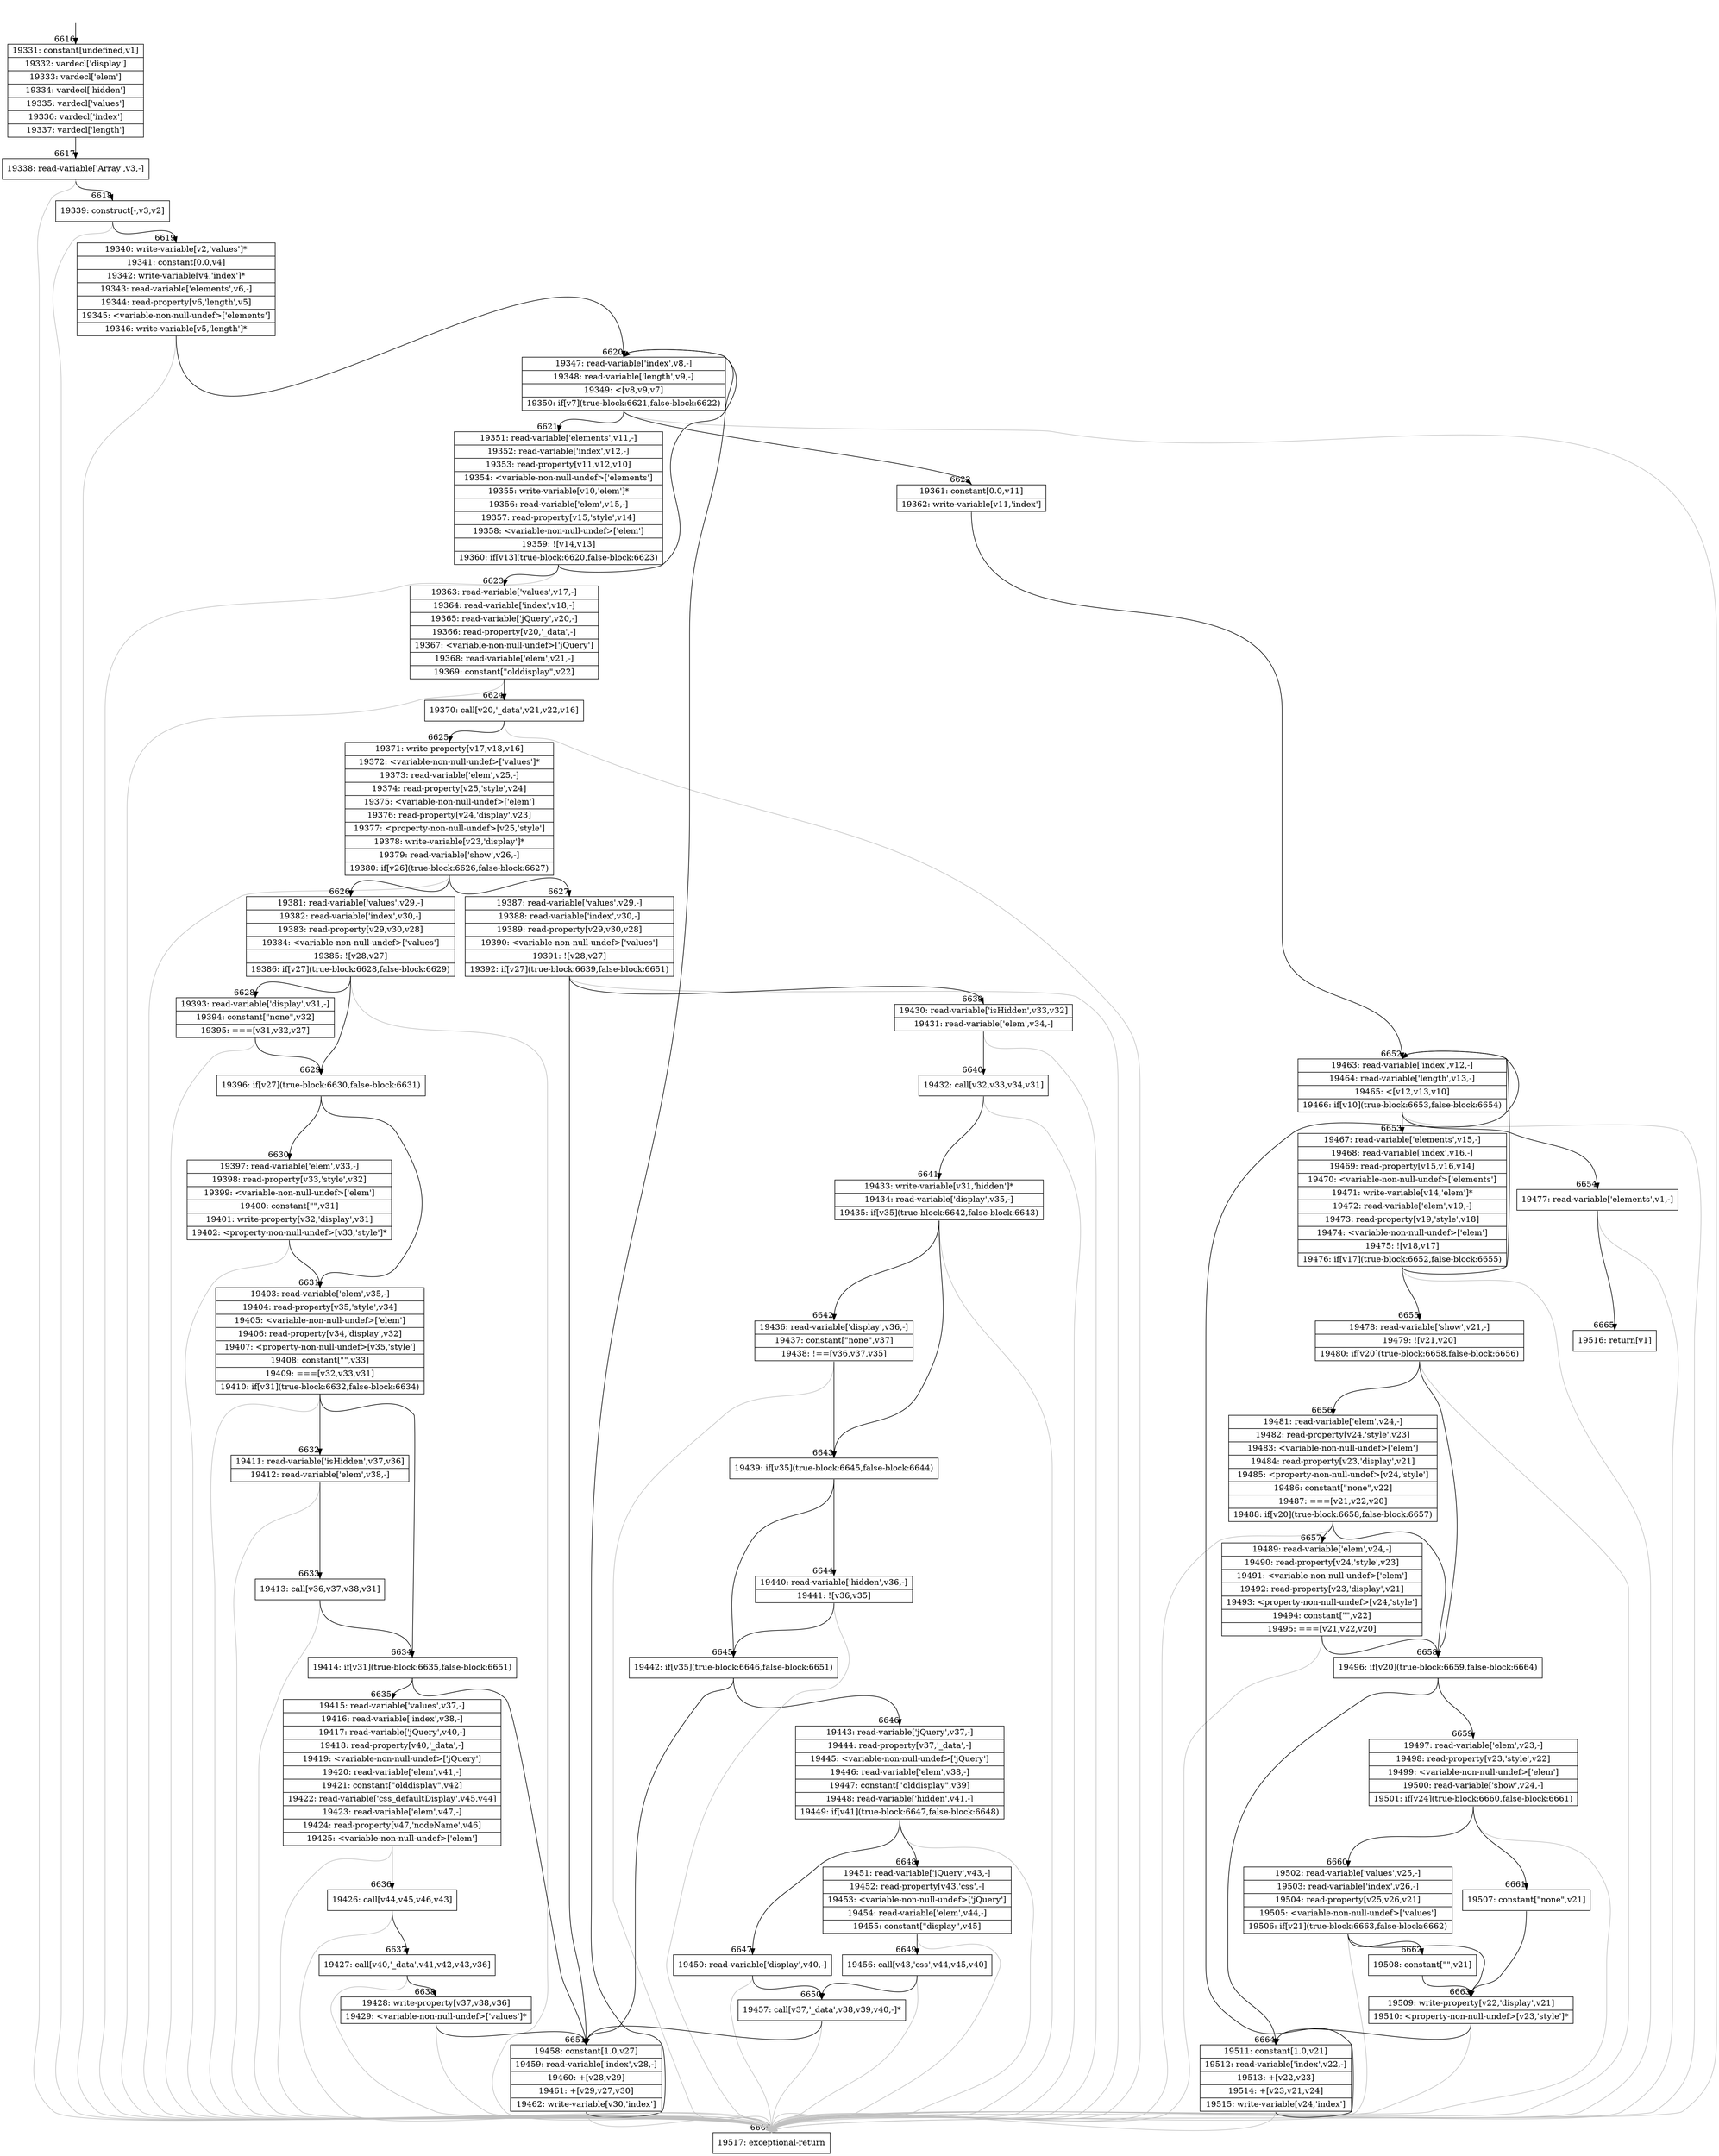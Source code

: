 digraph {
rankdir="TD"
BB_entry419[shape=none,label=""];
BB_entry419 -> BB6616 [tailport=s, headport=n, headlabel="    6616"]
BB6616 [shape=record label="{19331: constant[undefined,v1]|19332: vardecl['display']|19333: vardecl['elem']|19334: vardecl['hidden']|19335: vardecl['values']|19336: vardecl['index']|19337: vardecl['length']}" ] 
BB6616 -> BB6617 [tailport=s, headport=n, headlabel="      6617"]
BB6617 [shape=record label="{19338: read-variable['Array',v3,-]}" ] 
BB6617 -> BB6618 [tailport=s, headport=n, headlabel="      6618"]
BB6617 -> BB6666 [tailport=s, headport=n, color=gray, headlabel="      6666"]
BB6618 [shape=record label="{19339: construct[-,v3,v2]}" ] 
BB6618 -> BB6619 [tailport=s, headport=n, headlabel="      6619"]
BB6618 -> BB6666 [tailport=s, headport=n, color=gray]
BB6619 [shape=record label="{19340: write-variable[v2,'values']*|19341: constant[0.0,v4]|19342: write-variable[v4,'index']*|19343: read-variable['elements',v6,-]|19344: read-property[v6,'length',v5]|19345: \<variable-non-null-undef\>['elements']|19346: write-variable[v5,'length']*}" ] 
BB6619 -> BB6620 [tailport=s, headport=n, headlabel="      6620"]
BB6619 -> BB6666 [tailport=s, headport=n, color=gray]
BB6620 [shape=record label="{19347: read-variable['index',v8,-]|19348: read-variable['length',v9,-]|19349: \<[v8,v9,v7]|19350: if[v7](true-block:6621,false-block:6622)}" ] 
BB6620 -> BB6621 [tailport=s, headport=n, headlabel="      6621"]
BB6620 -> BB6622 [tailport=s, headport=n, headlabel="      6622"]
BB6620 -> BB6666 [tailport=s, headport=n, color=gray]
BB6621 [shape=record label="{19351: read-variable['elements',v11,-]|19352: read-variable['index',v12,-]|19353: read-property[v11,v12,v10]|19354: \<variable-non-null-undef\>['elements']|19355: write-variable[v10,'elem']*|19356: read-variable['elem',v15,-]|19357: read-property[v15,'style',v14]|19358: \<variable-non-null-undef\>['elem']|19359: ![v14,v13]|19360: if[v13](true-block:6620,false-block:6623)}" ] 
BB6621 -> BB6620 [tailport=s, headport=n]
BB6621 -> BB6623 [tailport=s, headport=n, headlabel="      6623"]
BB6621 -> BB6666 [tailport=s, headport=n, color=gray]
BB6622 [shape=record label="{19361: constant[0.0,v11]|19362: write-variable[v11,'index']}" ] 
BB6622 -> BB6652 [tailport=s, headport=n, headlabel="      6652"]
BB6623 [shape=record label="{19363: read-variable['values',v17,-]|19364: read-variable['index',v18,-]|19365: read-variable['jQuery',v20,-]|19366: read-property[v20,'_data',-]|19367: \<variable-non-null-undef\>['jQuery']|19368: read-variable['elem',v21,-]|19369: constant[\"olddisplay\",v22]}" ] 
BB6623 -> BB6624 [tailport=s, headport=n, headlabel="      6624"]
BB6623 -> BB6666 [tailport=s, headport=n, color=gray]
BB6624 [shape=record label="{19370: call[v20,'_data',v21,v22,v16]}" ] 
BB6624 -> BB6625 [tailport=s, headport=n, headlabel="      6625"]
BB6624 -> BB6666 [tailport=s, headport=n, color=gray]
BB6625 [shape=record label="{19371: write-property[v17,v18,v16]|19372: \<variable-non-null-undef\>['values']*|19373: read-variable['elem',v25,-]|19374: read-property[v25,'style',v24]|19375: \<variable-non-null-undef\>['elem']|19376: read-property[v24,'display',v23]|19377: \<property-non-null-undef\>[v25,'style']|19378: write-variable[v23,'display']*|19379: read-variable['show',v26,-]|19380: if[v26](true-block:6626,false-block:6627)}" ] 
BB6625 -> BB6626 [tailport=s, headport=n, headlabel="      6626"]
BB6625 -> BB6627 [tailport=s, headport=n, headlabel="      6627"]
BB6625 -> BB6666 [tailport=s, headport=n, color=gray]
BB6626 [shape=record label="{19381: read-variable['values',v29,-]|19382: read-variable['index',v30,-]|19383: read-property[v29,v30,v28]|19384: \<variable-non-null-undef\>['values']|19385: ![v28,v27]|19386: if[v27](true-block:6628,false-block:6629)}" ] 
BB6626 -> BB6629 [tailport=s, headport=n, headlabel="      6629"]
BB6626 -> BB6628 [tailport=s, headport=n, headlabel="      6628"]
BB6626 -> BB6666 [tailport=s, headport=n, color=gray]
BB6627 [shape=record label="{19387: read-variable['values',v29,-]|19388: read-variable['index',v30,-]|19389: read-property[v29,v30,v28]|19390: \<variable-non-null-undef\>['values']|19391: ![v28,v27]|19392: if[v27](true-block:6639,false-block:6651)}" ] 
BB6627 -> BB6639 [tailport=s, headport=n, headlabel="      6639"]
BB6627 -> BB6651 [tailport=s, headport=n, headlabel="      6651"]
BB6627 -> BB6666 [tailport=s, headport=n, color=gray]
BB6628 [shape=record label="{19393: read-variable['display',v31,-]|19394: constant[\"none\",v32]|19395: ===[v31,v32,v27]}" ] 
BB6628 -> BB6629 [tailport=s, headport=n]
BB6628 -> BB6666 [tailport=s, headport=n, color=gray]
BB6629 [shape=record label="{19396: if[v27](true-block:6630,false-block:6631)}" ] 
BB6629 -> BB6630 [tailport=s, headport=n, headlabel="      6630"]
BB6629 -> BB6631 [tailport=s, headport=n, headlabel="      6631"]
BB6630 [shape=record label="{19397: read-variable['elem',v33,-]|19398: read-property[v33,'style',v32]|19399: \<variable-non-null-undef\>['elem']|19400: constant[\"\",v31]|19401: write-property[v32,'display',v31]|19402: \<property-non-null-undef\>[v33,'style']*}" ] 
BB6630 -> BB6631 [tailport=s, headport=n]
BB6630 -> BB6666 [tailport=s, headport=n, color=gray]
BB6631 [shape=record label="{19403: read-variable['elem',v35,-]|19404: read-property[v35,'style',v34]|19405: \<variable-non-null-undef\>['elem']|19406: read-property[v34,'display',v32]|19407: \<property-non-null-undef\>[v35,'style']|19408: constant[\"\",v33]|19409: ===[v32,v33,v31]|19410: if[v31](true-block:6632,false-block:6634)}" ] 
BB6631 -> BB6634 [tailport=s, headport=n, headlabel="      6634"]
BB6631 -> BB6632 [tailport=s, headport=n, headlabel="      6632"]
BB6631 -> BB6666 [tailport=s, headport=n, color=gray]
BB6632 [shape=record label="{19411: read-variable['isHidden',v37,v36]|19412: read-variable['elem',v38,-]}" ] 
BB6632 -> BB6633 [tailport=s, headport=n, headlabel="      6633"]
BB6632 -> BB6666 [tailport=s, headport=n, color=gray]
BB6633 [shape=record label="{19413: call[v36,v37,v38,v31]}" ] 
BB6633 -> BB6634 [tailport=s, headport=n]
BB6633 -> BB6666 [tailport=s, headport=n, color=gray]
BB6634 [shape=record label="{19414: if[v31](true-block:6635,false-block:6651)}" ] 
BB6634 -> BB6635 [tailport=s, headport=n, headlabel="      6635"]
BB6634 -> BB6651 [tailport=s, headport=n]
BB6635 [shape=record label="{19415: read-variable['values',v37,-]|19416: read-variable['index',v38,-]|19417: read-variable['jQuery',v40,-]|19418: read-property[v40,'_data',-]|19419: \<variable-non-null-undef\>['jQuery']|19420: read-variable['elem',v41,-]|19421: constant[\"olddisplay\",v42]|19422: read-variable['css_defaultDisplay',v45,v44]|19423: read-variable['elem',v47,-]|19424: read-property[v47,'nodeName',v46]|19425: \<variable-non-null-undef\>['elem']}" ] 
BB6635 -> BB6636 [tailport=s, headport=n, headlabel="      6636"]
BB6635 -> BB6666 [tailport=s, headport=n, color=gray]
BB6636 [shape=record label="{19426: call[v44,v45,v46,v43]}" ] 
BB6636 -> BB6637 [tailport=s, headport=n, headlabel="      6637"]
BB6636 -> BB6666 [tailport=s, headport=n, color=gray]
BB6637 [shape=record label="{19427: call[v40,'_data',v41,v42,v43,v36]}" ] 
BB6637 -> BB6638 [tailport=s, headport=n, headlabel="      6638"]
BB6637 -> BB6666 [tailport=s, headport=n, color=gray]
BB6638 [shape=record label="{19428: write-property[v37,v38,v36]|19429: \<variable-non-null-undef\>['values']*}" ] 
BB6638 -> BB6651 [tailport=s, headport=n]
BB6638 -> BB6666 [tailport=s, headport=n, color=gray]
BB6639 [shape=record label="{19430: read-variable['isHidden',v33,v32]|19431: read-variable['elem',v34,-]}" ] 
BB6639 -> BB6640 [tailport=s, headport=n, headlabel="      6640"]
BB6639 -> BB6666 [tailport=s, headport=n, color=gray]
BB6640 [shape=record label="{19432: call[v32,v33,v34,v31]}" ] 
BB6640 -> BB6641 [tailport=s, headport=n, headlabel="      6641"]
BB6640 -> BB6666 [tailport=s, headport=n, color=gray]
BB6641 [shape=record label="{19433: write-variable[v31,'hidden']*|19434: read-variable['display',v35,-]|19435: if[v35](true-block:6642,false-block:6643)}" ] 
BB6641 -> BB6643 [tailport=s, headport=n, headlabel="      6643"]
BB6641 -> BB6642 [tailport=s, headport=n, headlabel="      6642"]
BB6641 -> BB6666 [tailport=s, headport=n, color=gray]
BB6642 [shape=record label="{19436: read-variable['display',v36,-]|19437: constant[\"none\",v37]|19438: !==[v36,v37,v35]}" ] 
BB6642 -> BB6643 [tailport=s, headport=n]
BB6642 -> BB6666 [tailport=s, headport=n, color=gray]
BB6643 [shape=record label="{19439: if[v35](true-block:6645,false-block:6644)}" ] 
BB6643 -> BB6645 [tailport=s, headport=n, headlabel="      6645"]
BB6643 -> BB6644 [tailport=s, headport=n, headlabel="      6644"]
BB6644 [shape=record label="{19440: read-variable['hidden',v36,-]|19441: ![v36,v35]}" ] 
BB6644 -> BB6645 [tailport=s, headport=n]
BB6644 -> BB6666 [tailport=s, headport=n, color=gray]
BB6645 [shape=record label="{19442: if[v35](true-block:6646,false-block:6651)}" ] 
BB6645 -> BB6646 [tailport=s, headport=n, headlabel="      6646"]
BB6645 -> BB6651 [tailport=s, headport=n]
BB6646 [shape=record label="{19443: read-variable['jQuery',v37,-]|19444: read-property[v37,'_data',-]|19445: \<variable-non-null-undef\>['jQuery']|19446: read-variable['elem',v38,-]|19447: constant[\"olddisplay\",v39]|19448: read-variable['hidden',v41,-]|19449: if[v41](true-block:6647,false-block:6648)}" ] 
BB6646 -> BB6647 [tailport=s, headport=n, headlabel="      6647"]
BB6646 -> BB6648 [tailport=s, headport=n, headlabel="      6648"]
BB6646 -> BB6666 [tailport=s, headport=n, color=gray]
BB6647 [shape=record label="{19450: read-variable['display',v40,-]}" ] 
BB6647 -> BB6650 [tailport=s, headport=n, headlabel="      6650"]
BB6647 -> BB6666 [tailport=s, headport=n, color=gray]
BB6648 [shape=record label="{19451: read-variable['jQuery',v43,-]|19452: read-property[v43,'css',-]|19453: \<variable-non-null-undef\>['jQuery']|19454: read-variable['elem',v44,-]|19455: constant[\"display\",v45]}" ] 
BB6648 -> BB6649 [tailport=s, headport=n, headlabel="      6649"]
BB6648 -> BB6666 [tailport=s, headport=n, color=gray]
BB6649 [shape=record label="{19456: call[v43,'css',v44,v45,v40]}" ] 
BB6649 -> BB6650 [tailport=s, headport=n]
BB6649 -> BB6666 [tailport=s, headport=n, color=gray]
BB6650 [shape=record label="{19457: call[v37,'_data',v38,v39,v40,-]*}" ] 
BB6650 -> BB6651 [tailport=s, headport=n]
BB6650 -> BB6666 [tailport=s, headport=n, color=gray]
BB6651 [shape=record label="{19458: constant[1.0,v27]|19459: read-variable['index',v28,-]|19460: +[v28,v29]|19461: +[v29,v27,v30]|19462: write-variable[v30,'index']}" ] 
BB6651 -> BB6620 [tailport=s, headport=n]
BB6651 -> BB6666 [tailport=s, headport=n, color=gray]
BB6652 [shape=record label="{19463: read-variable['index',v12,-]|19464: read-variable['length',v13,-]|19465: \<[v12,v13,v10]|19466: if[v10](true-block:6653,false-block:6654)}" ] 
BB6652 -> BB6653 [tailport=s, headport=n, headlabel="      6653"]
BB6652 -> BB6654 [tailport=s, headport=n, headlabel="      6654"]
BB6652 -> BB6666 [tailport=s, headport=n, color=gray]
BB6653 [shape=record label="{19467: read-variable['elements',v15,-]|19468: read-variable['index',v16,-]|19469: read-property[v15,v16,v14]|19470: \<variable-non-null-undef\>['elements']|19471: write-variable[v14,'elem']*|19472: read-variable['elem',v19,-]|19473: read-property[v19,'style',v18]|19474: \<variable-non-null-undef\>['elem']|19475: ![v18,v17]|19476: if[v17](true-block:6652,false-block:6655)}" ] 
BB6653 -> BB6652 [tailport=s, headport=n]
BB6653 -> BB6655 [tailport=s, headport=n, headlabel="      6655"]
BB6653 -> BB6666 [tailport=s, headport=n, color=gray]
BB6654 [shape=record label="{19477: read-variable['elements',v1,-]}" ] 
BB6654 -> BB6665 [tailport=s, headport=n, headlabel="      6665"]
BB6654 -> BB6666 [tailport=s, headport=n, color=gray]
BB6655 [shape=record label="{19478: read-variable['show',v21,-]|19479: ![v21,v20]|19480: if[v20](true-block:6658,false-block:6656)}" ] 
BB6655 -> BB6658 [tailport=s, headport=n, headlabel="      6658"]
BB6655 -> BB6656 [tailport=s, headport=n, headlabel="      6656"]
BB6655 -> BB6666 [tailport=s, headport=n, color=gray]
BB6656 [shape=record label="{19481: read-variable['elem',v24,-]|19482: read-property[v24,'style',v23]|19483: \<variable-non-null-undef\>['elem']|19484: read-property[v23,'display',v21]|19485: \<property-non-null-undef\>[v24,'style']|19486: constant[\"none\",v22]|19487: ===[v21,v22,v20]|19488: if[v20](true-block:6658,false-block:6657)}" ] 
BB6656 -> BB6658 [tailport=s, headport=n]
BB6656 -> BB6657 [tailport=s, headport=n, headlabel="      6657"]
BB6656 -> BB6666 [tailport=s, headport=n, color=gray]
BB6657 [shape=record label="{19489: read-variable['elem',v24,-]|19490: read-property[v24,'style',v23]|19491: \<variable-non-null-undef\>['elem']|19492: read-property[v23,'display',v21]|19493: \<property-non-null-undef\>[v24,'style']|19494: constant[\"\",v22]|19495: ===[v21,v22,v20]}" ] 
BB6657 -> BB6658 [tailport=s, headport=n]
BB6657 -> BB6666 [tailport=s, headport=n, color=gray]
BB6658 [shape=record label="{19496: if[v20](true-block:6659,false-block:6664)}" ] 
BB6658 -> BB6659 [tailport=s, headport=n, headlabel="      6659"]
BB6658 -> BB6664 [tailport=s, headport=n, headlabel="      6664"]
BB6659 [shape=record label="{19497: read-variable['elem',v23,-]|19498: read-property[v23,'style',v22]|19499: \<variable-non-null-undef\>['elem']|19500: read-variable['show',v24,-]|19501: if[v24](true-block:6660,false-block:6661)}" ] 
BB6659 -> BB6660 [tailport=s, headport=n, headlabel="      6660"]
BB6659 -> BB6661 [tailport=s, headport=n, headlabel="      6661"]
BB6659 -> BB6666 [tailport=s, headport=n, color=gray]
BB6660 [shape=record label="{19502: read-variable['values',v25,-]|19503: read-variable['index',v26,-]|19504: read-property[v25,v26,v21]|19505: \<variable-non-null-undef\>['values']|19506: if[v21](true-block:6663,false-block:6662)}" ] 
BB6660 -> BB6663 [tailport=s, headport=n, headlabel="      6663"]
BB6660 -> BB6662 [tailport=s, headport=n, headlabel="      6662"]
BB6660 -> BB6666 [tailport=s, headport=n, color=gray]
BB6661 [shape=record label="{19507: constant[\"none\",v21]}" ] 
BB6661 -> BB6663 [tailport=s, headport=n]
BB6662 [shape=record label="{19508: constant[\"\",v21]}" ] 
BB6662 -> BB6663 [tailport=s, headport=n]
BB6663 [shape=record label="{19509: write-property[v22,'display',v21]|19510: \<property-non-null-undef\>[v23,'style']*}" ] 
BB6663 -> BB6664 [tailport=s, headport=n]
BB6663 -> BB6666 [tailport=s, headport=n, color=gray]
BB6664 [shape=record label="{19511: constant[1.0,v21]|19512: read-variable['index',v22,-]|19513: +[v22,v23]|19514: +[v23,v21,v24]|19515: write-variable[v24,'index']}" ] 
BB6664 -> BB6652 [tailport=s, headport=n]
BB6664 -> BB6666 [tailport=s, headport=n, color=gray]
BB6665 [shape=record label="{19516: return[v1]}" ] 
BB6666 [shape=record label="{19517: exceptional-return}" ] 
}
